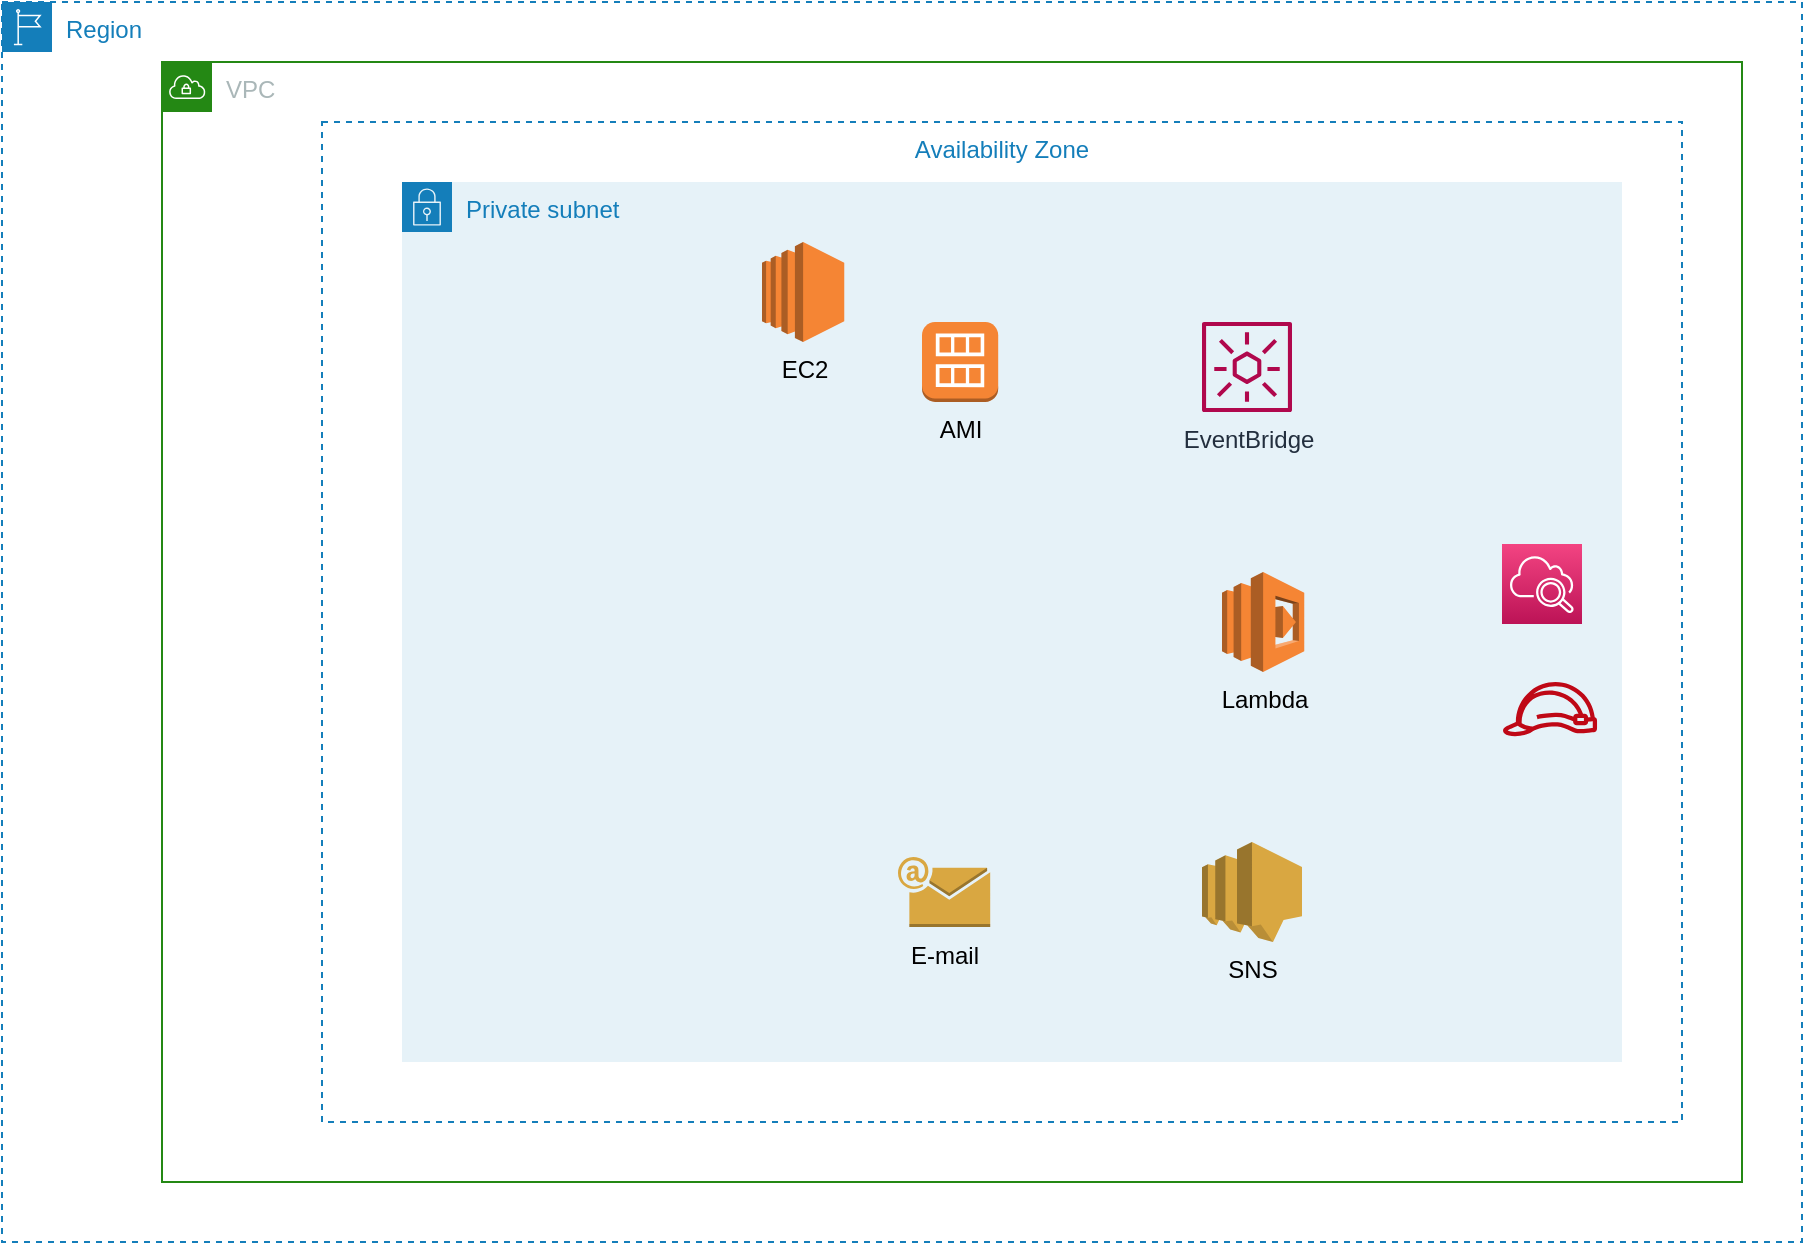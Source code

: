 <mxfile version="21.5.2" type="github">
  <diagram name="Página-1" id="uv6pUXCFP7MWPsQkwd06">
    <mxGraphModel dx="1379" dy="764" grid="1" gridSize="10" guides="1" tooltips="1" connect="1" arrows="1" fold="1" page="1" pageScale="0.8" pageWidth="1169" pageHeight="827" math="0" shadow="0">
      <root>
        <mxCell id="0" />
        <mxCell id="1" parent="0" />
        <mxCell id="hR3Htvw06_-b-FylDOWY-1" value="Region" style="points=[[0,0],[0.25,0],[0.5,0],[0.75,0],[1,0],[1,0.25],[1,0.5],[1,0.75],[1,1],[0.75,1],[0.5,1],[0.25,1],[0,1],[0,0.75],[0,0.5],[0,0.25]];outlineConnect=0;gradientColor=none;html=1;whiteSpace=wrap;fontSize=12;fontStyle=0;container=1;pointerEvents=0;collapsible=0;recursiveResize=0;shape=mxgraph.aws4.group;grIcon=mxgraph.aws4.group_region;strokeColor=#147EBA;fillColor=none;verticalAlign=top;align=left;spacingLeft=30;fontColor=#147EBA;dashed=1;" parent="1" vertex="1">
          <mxGeometry x="20" y="20" width="900" height="620" as="geometry" />
        </mxCell>
        <mxCell id="hR3Htvw06_-b-FylDOWY-2" value="VPC" style="points=[[0,0],[0.25,0],[0.5,0],[0.75,0],[1,0],[1,0.25],[1,0.5],[1,0.75],[1,1],[0.75,1],[0.5,1],[0.25,1],[0,1],[0,0.75],[0,0.5],[0,0.25]];outlineConnect=0;gradientColor=none;html=1;whiteSpace=wrap;fontSize=12;fontStyle=0;container=1;pointerEvents=0;collapsible=0;recursiveResize=0;shape=mxgraph.aws4.group;grIcon=mxgraph.aws4.group_vpc;strokeColor=#248814;fillColor=none;verticalAlign=top;align=left;spacingLeft=30;fontColor=#AAB7B8;dashed=0;" parent="hR3Htvw06_-b-FylDOWY-1" vertex="1">
          <mxGeometry x="80" y="30" width="790" height="560" as="geometry" />
        </mxCell>
        <mxCell id="hR3Htvw06_-b-FylDOWY-3" value="Availability Zone" style="fillColor=none;strokeColor=#147EBA;dashed=1;verticalAlign=top;fontStyle=0;fontColor=#147EBA;whiteSpace=wrap;html=1;" parent="hR3Htvw06_-b-FylDOWY-2" vertex="1">
          <mxGeometry x="80" y="30" width="680" height="500" as="geometry" />
        </mxCell>
        <mxCell id="hR3Htvw06_-b-FylDOWY-6" value="Private subnet" style="points=[[0,0],[0.25,0],[0.5,0],[0.75,0],[1,0],[1,0.25],[1,0.5],[1,0.75],[1,1],[0.75,1],[0.5,1],[0.25,1],[0,1],[0,0.75],[0,0.5],[0,0.25]];outlineConnect=0;gradientColor=none;html=1;whiteSpace=wrap;fontSize=12;fontStyle=0;container=1;pointerEvents=0;collapsible=0;recursiveResize=0;shape=mxgraph.aws4.group;grIcon=mxgraph.aws4.group_security_group;grStroke=0;strokeColor=#147EBA;fillColor=#E6F2F8;verticalAlign=top;align=left;spacingLeft=30;fontColor=#147EBA;dashed=0;" parent="hR3Htvw06_-b-FylDOWY-2" vertex="1">
          <mxGeometry x="120" y="60" width="610" height="440" as="geometry" />
        </mxCell>
        <mxCell id="0f50duzAfJ8Ej06_kD4n-5" value="" style="sketch=0;outlineConnect=0;fontColor=#232F3E;gradientColor=none;fillColor=#BF0816;strokeColor=none;dashed=0;verticalLabelPosition=bottom;verticalAlign=top;align=center;html=1;fontSize=12;fontStyle=0;aspect=fixed;pointerEvents=1;shape=mxgraph.aws4.role;" vertex="1" parent="hR3Htvw06_-b-FylDOWY-6">
          <mxGeometry x="550" y="250" width="48" height="27.08" as="geometry" />
        </mxCell>
        <mxCell id="hR3Htvw06_-b-FylDOWY-9" value="AMI" style="outlineConnect=0;dashed=0;verticalLabelPosition=bottom;verticalAlign=top;align=center;html=1;shape=mxgraph.aws3.ami;fillColor=#F58534;gradientColor=none;" parent="hR3Htvw06_-b-FylDOWY-6" vertex="1">
          <mxGeometry x="260" y="70" width="38.1" height="40" as="geometry" />
        </mxCell>
        <mxCell id="0f50duzAfJ8Ej06_kD4n-1" value="Lambda" style="outlineConnect=0;dashed=0;verticalLabelPosition=bottom;verticalAlign=top;align=center;html=1;shape=mxgraph.aws3.lambda;fillColor=#F58534;gradientColor=none;" vertex="1" parent="hR3Htvw06_-b-FylDOWY-6">
          <mxGeometry x="410" y="195.0" width="41.13" height="50" as="geometry" />
        </mxCell>
        <mxCell id="hR3Htvw06_-b-FylDOWY-8" value="EC2" style="outlineConnect=0;dashed=0;verticalLabelPosition=bottom;verticalAlign=top;align=center;html=1;shape=mxgraph.aws3.ec2;fillColor=#F58534;gradientColor=none;" parent="hR3Htvw06_-b-FylDOWY-2" vertex="1">
          <mxGeometry x="300" y="90" width="41.13" height="50" as="geometry" />
        </mxCell>
        <mxCell id="hR3Htvw06_-b-FylDOWY-11" value="EventBridge" style="sketch=0;outlineConnect=0;fontColor=#232F3E;gradientColor=none;fillColor=#B0084D;strokeColor=none;dashed=0;verticalLabelPosition=bottom;verticalAlign=top;align=center;html=1;fontSize=12;fontStyle=0;aspect=fixed;pointerEvents=1;shape=mxgraph.aws4.eventbridge_schema;" parent="hR3Htvw06_-b-FylDOWY-2" vertex="1">
          <mxGeometry x="520" y="130" width="45" height="45" as="geometry" />
        </mxCell>
        <mxCell id="0f50duzAfJ8Ej06_kD4n-2" value="SNS" style="outlineConnect=0;dashed=0;verticalLabelPosition=bottom;verticalAlign=top;align=center;html=1;shape=mxgraph.aws3.sns;fillColor=#D9A741;gradientColor=none;" vertex="1" parent="hR3Htvw06_-b-FylDOWY-2">
          <mxGeometry x="520" y="390" width="50" height="50" as="geometry" />
        </mxCell>
        <mxCell id="0f50duzAfJ8Ej06_kD4n-4" value="" style="sketch=0;points=[[0,0,0],[0.25,0,0],[0.5,0,0],[0.75,0,0],[1,0,0],[0,1,0],[0.25,1,0],[0.5,1,0],[0.75,1,0],[1,1,0],[0,0.25,0],[0,0.5,0],[0,0.75,0],[1,0.25,0],[1,0.5,0],[1,0.75,0]];points=[[0,0,0],[0.25,0,0],[0.5,0,0],[0.75,0,0],[1,0,0],[0,1,0],[0.25,1,0],[0.5,1,0],[0.75,1,0],[1,1,0],[0,0.25,0],[0,0.5,0],[0,0.75,0],[1,0.25,0],[1,0.5,0],[1,0.75,0]];outlineConnect=0;fontColor=#232F3E;gradientColor=#F34482;gradientDirection=north;fillColor=#BC1356;strokeColor=#ffffff;dashed=0;verticalLabelPosition=bottom;verticalAlign=top;align=center;html=1;fontSize=12;fontStyle=0;aspect=fixed;shape=mxgraph.aws4.resourceIcon;resIcon=mxgraph.aws4.cloudwatch_2;" vertex="1" parent="hR3Htvw06_-b-FylDOWY-2">
          <mxGeometry x="670" y="241" width="40" height="40" as="geometry" />
        </mxCell>
        <mxCell id="0f50duzAfJ8Ej06_kD4n-3" value="E-mail" style="outlineConnect=0;dashed=0;verticalLabelPosition=bottom;verticalAlign=top;align=center;html=1;shape=mxgraph.aws3.email;fillColor=#D9A741;gradientColor=none;" vertex="1" parent="hR3Htvw06_-b-FylDOWY-2">
          <mxGeometry x="368" y="397.5" width="46.1" height="35" as="geometry" />
        </mxCell>
      </root>
    </mxGraphModel>
  </diagram>
</mxfile>
